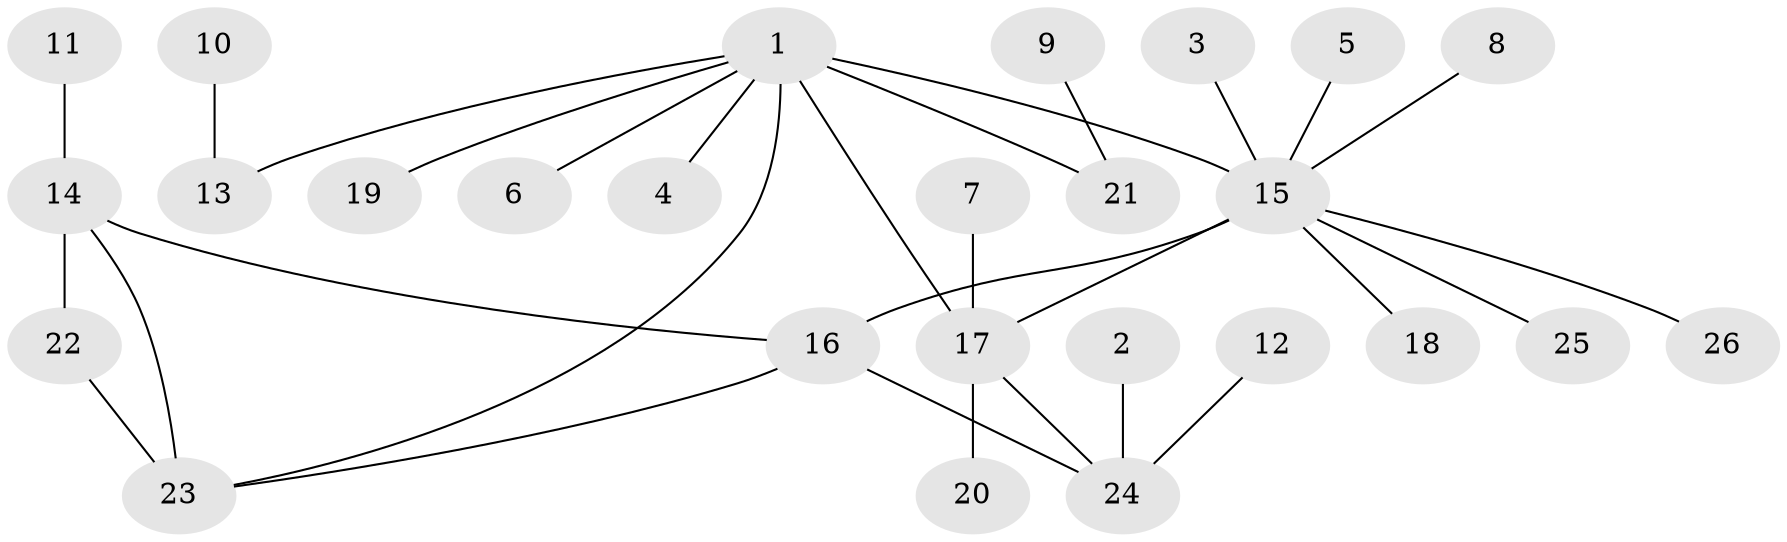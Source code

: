 // original degree distribution, {4: 0.12, 8: 0.02, 1: 0.58, 10: 0.02, 6: 0.08, 3: 0.06, 2: 0.12}
// Generated by graph-tools (version 1.1) at 2025/25/03/09/25 03:25:55]
// undirected, 26 vertices, 30 edges
graph export_dot {
graph [start="1"]
  node [color=gray90,style=filled];
  1;
  2;
  3;
  4;
  5;
  6;
  7;
  8;
  9;
  10;
  11;
  12;
  13;
  14;
  15;
  16;
  17;
  18;
  19;
  20;
  21;
  22;
  23;
  24;
  25;
  26;
  1 -- 4 [weight=1.0];
  1 -- 6 [weight=1.0];
  1 -- 13 [weight=1.0];
  1 -- 15 [weight=1.0];
  1 -- 17 [weight=2.0];
  1 -- 19 [weight=1.0];
  1 -- 21 [weight=1.0];
  1 -- 23 [weight=1.0];
  2 -- 24 [weight=1.0];
  3 -- 15 [weight=1.0];
  5 -- 15 [weight=1.0];
  7 -- 17 [weight=1.0];
  8 -- 15 [weight=1.0];
  9 -- 21 [weight=1.0];
  10 -- 13 [weight=1.0];
  11 -- 14 [weight=1.0];
  12 -- 24 [weight=1.0];
  14 -- 16 [weight=1.0];
  14 -- 22 [weight=1.0];
  14 -- 23 [weight=2.0];
  15 -- 16 [weight=3.0];
  15 -- 17 [weight=1.0];
  15 -- 18 [weight=1.0];
  15 -- 25 [weight=1.0];
  15 -- 26 [weight=1.0];
  16 -- 23 [weight=1.0];
  16 -- 24 [weight=1.0];
  17 -- 20 [weight=1.0];
  17 -- 24 [weight=1.0];
  22 -- 23 [weight=1.0];
}
